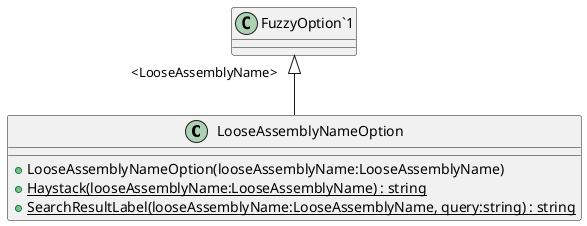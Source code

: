 @startuml
class LooseAssemblyNameOption {
    + LooseAssemblyNameOption(looseAssemblyName:LooseAssemblyName)
    + {static} Haystack(looseAssemblyName:LooseAssemblyName) : string
    + {static} SearchResultLabel(looseAssemblyName:LooseAssemblyName, query:string) : string
}
"FuzzyOption`1" "<LooseAssemblyName>" <|-- LooseAssemblyNameOption
@enduml
